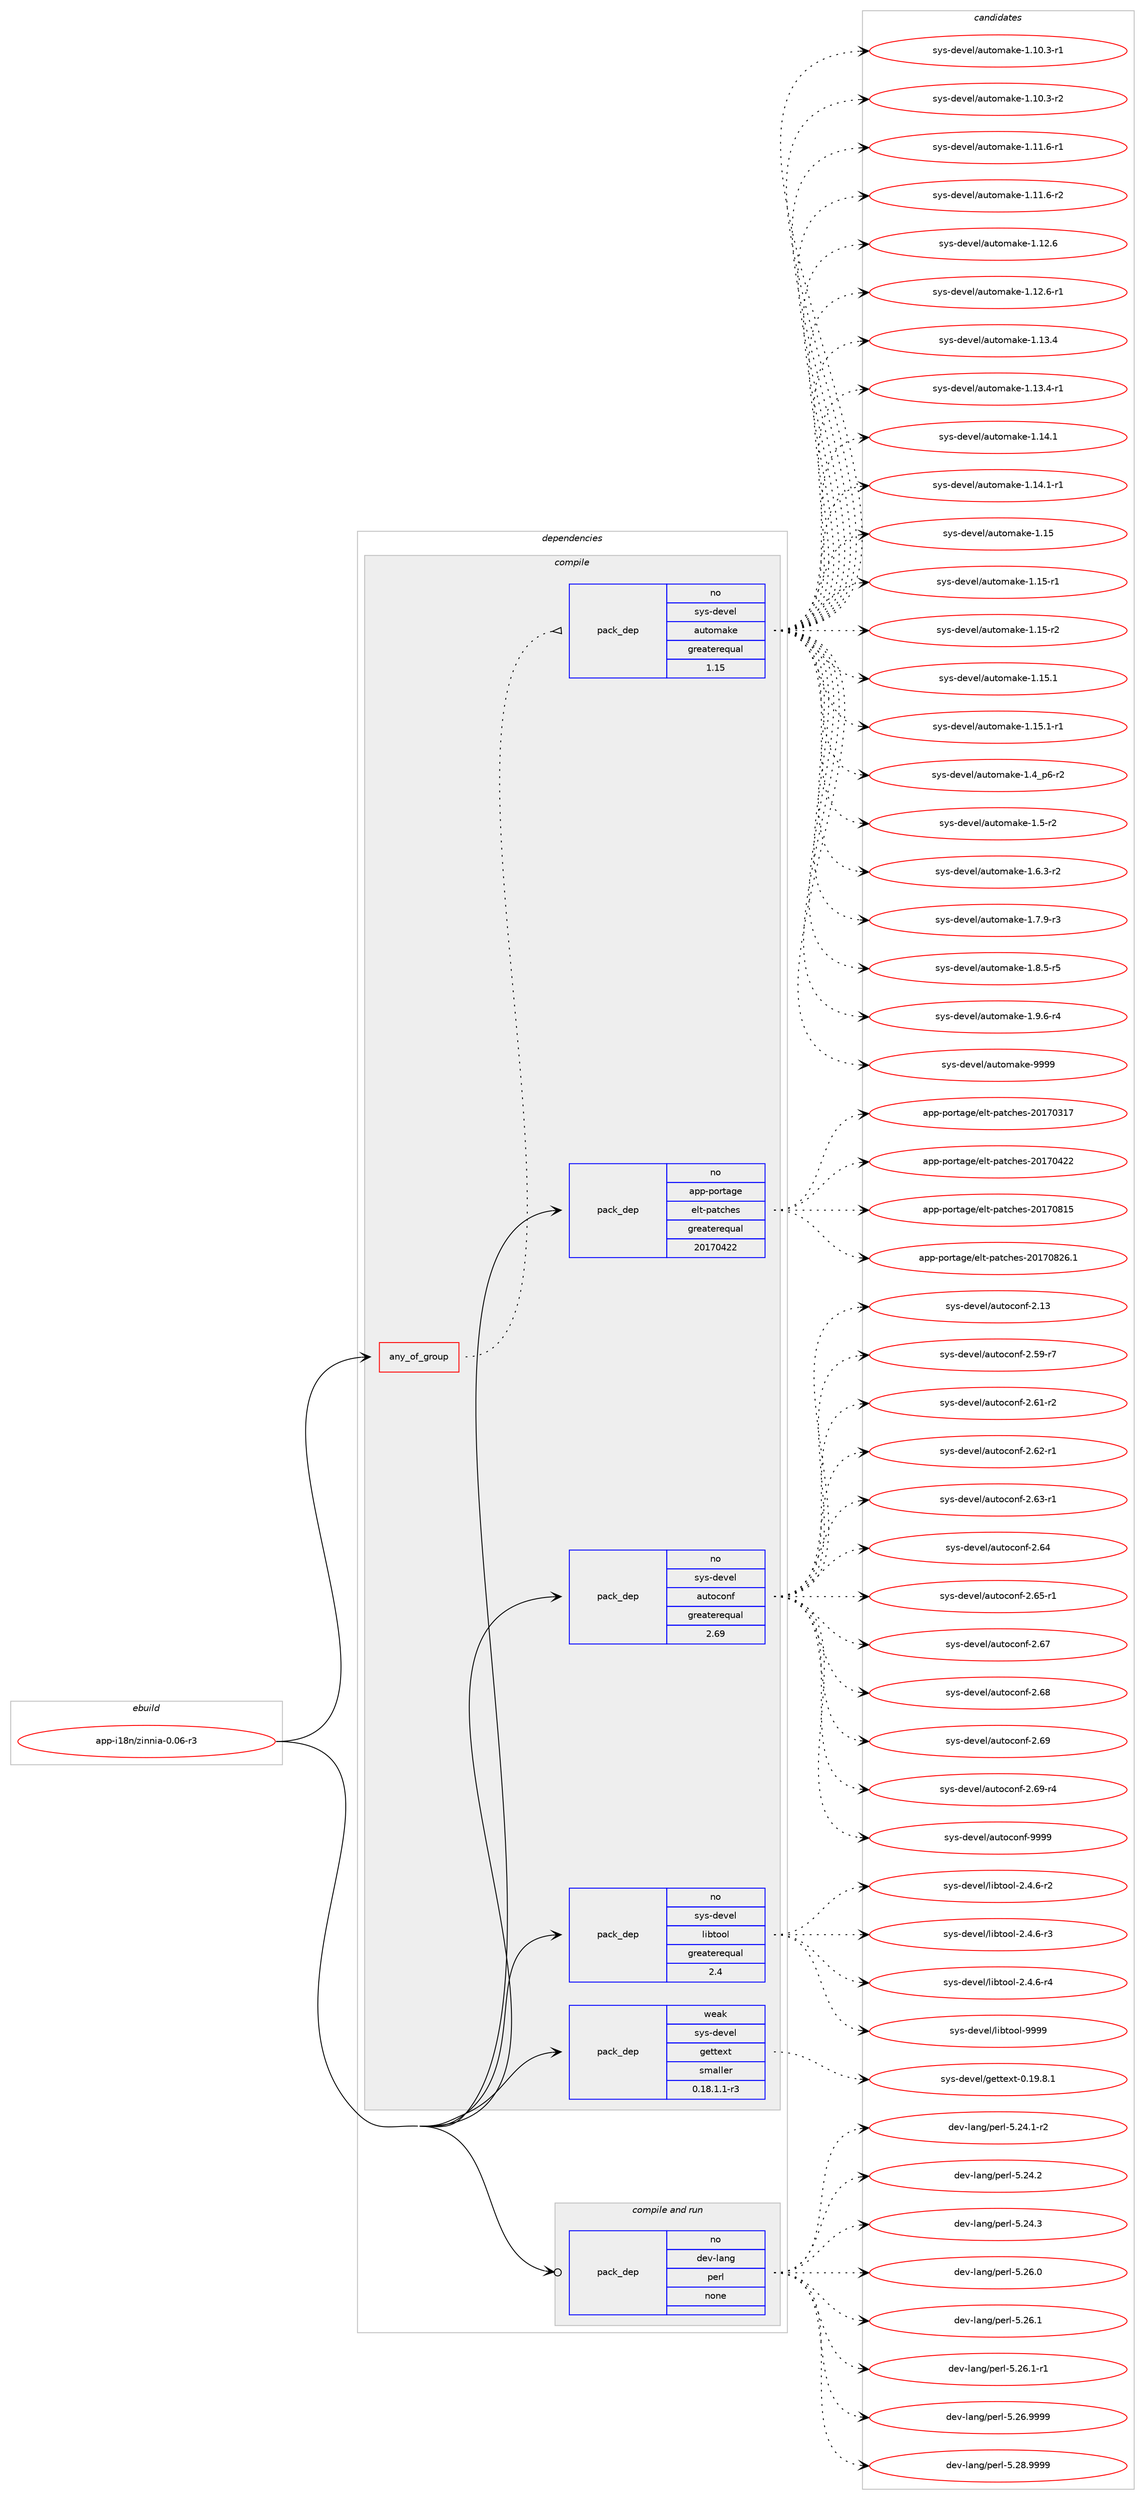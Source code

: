 digraph prolog {

# *************
# Graph options
# *************

newrank=true;
concentrate=true;
compound=true;
graph [rankdir=LR,fontname=Helvetica,fontsize=10,ranksep=1.5];#, ranksep=2.5, nodesep=0.2];
edge  [arrowhead=vee];
node  [fontname=Helvetica,fontsize=10];

# **********
# The ebuild
# **********

subgraph cluster_leftcol {
color=gray;
rank=same;
label=<<i>ebuild</i>>;
id [label="app-i18n/zinnia-0.06-r3", color=red, width=4, href="../app-i18n/zinnia-0.06-r3.svg"];
}

# ****************
# The dependencies
# ****************

subgraph cluster_midcol {
color=gray;
label=<<i>dependencies</i>>;
subgraph cluster_compile {
fillcolor="#eeeeee";
style=filled;
label=<<i>compile</i>>;
subgraph any711 {
dependency44164 [label=<<TABLE BORDER="0" CELLBORDER="1" CELLSPACING="0" CELLPADDING="4"><TR><TD CELLPADDING="10">any_of_group</TD></TR></TABLE>>, shape=none, color=red];subgraph pack31373 {
dependency44165 [label=<<TABLE BORDER="0" CELLBORDER="1" CELLSPACING="0" CELLPADDING="4" WIDTH="220"><TR><TD ROWSPAN="6" CELLPADDING="30">pack_dep</TD></TR><TR><TD WIDTH="110">no</TD></TR><TR><TD>sys-devel</TD></TR><TR><TD>automake</TD></TR><TR><TD>greaterequal</TD></TR><TR><TD>1.15</TD></TR></TABLE>>, shape=none, color=blue];
}
dependency44164:e -> dependency44165:w [weight=20,style="dotted",arrowhead="oinv"];
}
id:e -> dependency44164:w [weight=20,style="solid",arrowhead="vee"];
subgraph pack31374 {
dependency44166 [label=<<TABLE BORDER="0" CELLBORDER="1" CELLSPACING="0" CELLPADDING="4" WIDTH="220"><TR><TD ROWSPAN="6" CELLPADDING="30">pack_dep</TD></TR><TR><TD WIDTH="110">no</TD></TR><TR><TD>app-portage</TD></TR><TR><TD>elt-patches</TD></TR><TR><TD>greaterequal</TD></TR><TR><TD>20170422</TD></TR></TABLE>>, shape=none, color=blue];
}
id:e -> dependency44166:w [weight=20,style="solid",arrowhead="vee"];
subgraph pack31375 {
dependency44167 [label=<<TABLE BORDER="0" CELLBORDER="1" CELLSPACING="0" CELLPADDING="4" WIDTH="220"><TR><TD ROWSPAN="6" CELLPADDING="30">pack_dep</TD></TR><TR><TD WIDTH="110">no</TD></TR><TR><TD>sys-devel</TD></TR><TR><TD>autoconf</TD></TR><TR><TD>greaterequal</TD></TR><TR><TD>2.69</TD></TR></TABLE>>, shape=none, color=blue];
}
id:e -> dependency44167:w [weight=20,style="solid",arrowhead="vee"];
subgraph pack31376 {
dependency44168 [label=<<TABLE BORDER="0" CELLBORDER="1" CELLSPACING="0" CELLPADDING="4" WIDTH="220"><TR><TD ROWSPAN="6" CELLPADDING="30">pack_dep</TD></TR><TR><TD WIDTH="110">no</TD></TR><TR><TD>sys-devel</TD></TR><TR><TD>libtool</TD></TR><TR><TD>greaterequal</TD></TR><TR><TD>2.4</TD></TR></TABLE>>, shape=none, color=blue];
}
id:e -> dependency44168:w [weight=20,style="solid",arrowhead="vee"];
subgraph pack31377 {
dependency44169 [label=<<TABLE BORDER="0" CELLBORDER="1" CELLSPACING="0" CELLPADDING="4" WIDTH="220"><TR><TD ROWSPAN="6" CELLPADDING="30">pack_dep</TD></TR><TR><TD WIDTH="110">weak</TD></TR><TR><TD>sys-devel</TD></TR><TR><TD>gettext</TD></TR><TR><TD>smaller</TD></TR><TR><TD>0.18.1.1-r3</TD></TR></TABLE>>, shape=none, color=blue];
}
id:e -> dependency44169:w [weight=20,style="solid",arrowhead="vee"];
}
subgraph cluster_compileandrun {
fillcolor="#eeeeee";
style=filled;
label=<<i>compile and run</i>>;
subgraph pack31378 {
dependency44170 [label=<<TABLE BORDER="0" CELLBORDER="1" CELLSPACING="0" CELLPADDING="4" WIDTH="220"><TR><TD ROWSPAN="6" CELLPADDING="30">pack_dep</TD></TR><TR><TD WIDTH="110">no</TD></TR><TR><TD>dev-lang</TD></TR><TR><TD>perl</TD></TR><TR><TD>none</TD></TR><TR><TD></TD></TR></TABLE>>, shape=none, color=blue];
}
id:e -> dependency44170:w [weight=20,style="solid",arrowhead="odotvee"];
}
subgraph cluster_run {
fillcolor="#eeeeee";
style=filled;
label=<<i>run</i>>;
}
}

# **************
# The candidates
# **************

subgraph cluster_choices {
rank=same;
color=gray;
label=<<i>candidates</i>>;

subgraph choice31373 {
color=black;
nodesep=1;
choice11512111545100101118101108479711711611110997107101454946494846514511449 [label="sys-devel/automake-1.10.3-r1", color=red, width=4,href="../sys-devel/automake-1.10.3-r1.svg"];
choice11512111545100101118101108479711711611110997107101454946494846514511450 [label="sys-devel/automake-1.10.3-r2", color=red, width=4,href="../sys-devel/automake-1.10.3-r2.svg"];
choice11512111545100101118101108479711711611110997107101454946494946544511449 [label="sys-devel/automake-1.11.6-r1", color=red, width=4,href="../sys-devel/automake-1.11.6-r1.svg"];
choice11512111545100101118101108479711711611110997107101454946494946544511450 [label="sys-devel/automake-1.11.6-r2", color=red, width=4,href="../sys-devel/automake-1.11.6-r2.svg"];
choice1151211154510010111810110847971171161111099710710145494649504654 [label="sys-devel/automake-1.12.6", color=red, width=4,href="../sys-devel/automake-1.12.6.svg"];
choice11512111545100101118101108479711711611110997107101454946495046544511449 [label="sys-devel/automake-1.12.6-r1", color=red, width=4,href="../sys-devel/automake-1.12.6-r1.svg"];
choice1151211154510010111810110847971171161111099710710145494649514652 [label="sys-devel/automake-1.13.4", color=red, width=4,href="../sys-devel/automake-1.13.4.svg"];
choice11512111545100101118101108479711711611110997107101454946495146524511449 [label="sys-devel/automake-1.13.4-r1", color=red, width=4,href="../sys-devel/automake-1.13.4-r1.svg"];
choice1151211154510010111810110847971171161111099710710145494649524649 [label="sys-devel/automake-1.14.1", color=red, width=4,href="../sys-devel/automake-1.14.1.svg"];
choice11512111545100101118101108479711711611110997107101454946495246494511449 [label="sys-devel/automake-1.14.1-r1", color=red, width=4,href="../sys-devel/automake-1.14.1-r1.svg"];
choice115121115451001011181011084797117116111109971071014549464953 [label="sys-devel/automake-1.15", color=red, width=4,href="../sys-devel/automake-1.15.svg"];
choice1151211154510010111810110847971171161111099710710145494649534511449 [label="sys-devel/automake-1.15-r1", color=red, width=4,href="../sys-devel/automake-1.15-r1.svg"];
choice1151211154510010111810110847971171161111099710710145494649534511450 [label="sys-devel/automake-1.15-r2", color=red, width=4,href="../sys-devel/automake-1.15-r2.svg"];
choice1151211154510010111810110847971171161111099710710145494649534649 [label="sys-devel/automake-1.15.1", color=red, width=4,href="../sys-devel/automake-1.15.1.svg"];
choice11512111545100101118101108479711711611110997107101454946495346494511449 [label="sys-devel/automake-1.15.1-r1", color=red, width=4,href="../sys-devel/automake-1.15.1-r1.svg"];
choice115121115451001011181011084797117116111109971071014549465295112544511450 [label="sys-devel/automake-1.4_p6-r2", color=red, width=4,href="../sys-devel/automake-1.4_p6-r2.svg"];
choice11512111545100101118101108479711711611110997107101454946534511450 [label="sys-devel/automake-1.5-r2", color=red, width=4,href="../sys-devel/automake-1.5-r2.svg"];
choice115121115451001011181011084797117116111109971071014549465446514511450 [label="sys-devel/automake-1.6.3-r2", color=red, width=4,href="../sys-devel/automake-1.6.3-r2.svg"];
choice115121115451001011181011084797117116111109971071014549465546574511451 [label="sys-devel/automake-1.7.9-r3", color=red, width=4,href="../sys-devel/automake-1.7.9-r3.svg"];
choice115121115451001011181011084797117116111109971071014549465646534511453 [label="sys-devel/automake-1.8.5-r5", color=red, width=4,href="../sys-devel/automake-1.8.5-r5.svg"];
choice115121115451001011181011084797117116111109971071014549465746544511452 [label="sys-devel/automake-1.9.6-r4", color=red, width=4,href="../sys-devel/automake-1.9.6-r4.svg"];
choice115121115451001011181011084797117116111109971071014557575757 [label="sys-devel/automake-9999", color=red, width=4,href="../sys-devel/automake-9999.svg"];
dependency44165:e -> choice11512111545100101118101108479711711611110997107101454946494846514511449:w [style=dotted,weight="100"];
dependency44165:e -> choice11512111545100101118101108479711711611110997107101454946494846514511450:w [style=dotted,weight="100"];
dependency44165:e -> choice11512111545100101118101108479711711611110997107101454946494946544511449:w [style=dotted,weight="100"];
dependency44165:e -> choice11512111545100101118101108479711711611110997107101454946494946544511450:w [style=dotted,weight="100"];
dependency44165:e -> choice1151211154510010111810110847971171161111099710710145494649504654:w [style=dotted,weight="100"];
dependency44165:e -> choice11512111545100101118101108479711711611110997107101454946495046544511449:w [style=dotted,weight="100"];
dependency44165:e -> choice1151211154510010111810110847971171161111099710710145494649514652:w [style=dotted,weight="100"];
dependency44165:e -> choice11512111545100101118101108479711711611110997107101454946495146524511449:w [style=dotted,weight="100"];
dependency44165:e -> choice1151211154510010111810110847971171161111099710710145494649524649:w [style=dotted,weight="100"];
dependency44165:e -> choice11512111545100101118101108479711711611110997107101454946495246494511449:w [style=dotted,weight="100"];
dependency44165:e -> choice115121115451001011181011084797117116111109971071014549464953:w [style=dotted,weight="100"];
dependency44165:e -> choice1151211154510010111810110847971171161111099710710145494649534511449:w [style=dotted,weight="100"];
dependency44165:e -> choice1151211154510010111810110847971171161111099710710145494649534511450:w [style=dotted,weight="100"];
dependency44165:e -> choice1151211154510010111810110847971171161111099710710145494649534649:w [style=dotted,weight="100"];
dependency44165:e -> choice11512111545100101118101108479711711611110997107101454946495346494511449:w [style=dotted,weight="100"];
dependency44165:e -> choice115121115451001011181011084797117116111109971071014549465295112544511450:w [style=dotted,weight="100"];
dependency44165:e -> choice11512111545100101118101108479711711611110997107101454946534511450:w [style=dotted,weight="100"];
dependency44165:e -> choice115121115451001011181011084797117116111109971071014549465446514511450:w [style=dotted,weight="100"];
dependency44165:e -> choice115121115451001011181011084797117116111109971071014549465546574511451:w [style=dotted,weight="100"];
dependency44165:e -> choice115121115451001011181011084797117116111109971071014549465646534511453:w [style=dotted,weight="100"];
dependency44165:e -> choice115121115451001011181011084797117116111109971071014549465746544511452:w [style=dotted,weight="100"];
dependency44165:e -> choice115121115451001011181011084797117116111109971071014557575757:w [style=dotted,weight="100"];
}
subgraph choice31374 {
color=black;
nodesep=1;
choice97112112451121111141169710310147101108116451129711699104101115455048495548514955 [label="app-portage/elt-patches-20170317", color=red, width=4,href="../app-portage/elt-patches-20170317.svg"];
choice97112112451121111141169710310147101108116451129711699104101115455048495548525050 [label="app-portage/elt-patches-20170422", color=red, width=4,href="../app-portage/elt-patches-20170422.svg"];
choice97112112451121111141169710310147101108116451129711699104101115455048495548564953 [label="app-portage/elt-patches-20170815", color=red, width=4,href="../app-portage/elt-patches-20170815.svg"];
choice971121124511211111411697103101471011081164511297116991041011154550484955485650544649 [label="app-portage/elt-patches-20170826.1", color=red, width=4,href="../app-portage/elt-patches-20170826.1.svg"];
dependency44166:e -> choice97112112451121111141169710310147101108116451129711699104101115455048495548514955:w [style=dotted,weight="100"];
dependency44166:e -> choice97112112451121111141169710310147101108116451129711699104101115455048495548525050:w [style=dotted,weight="100"];
dependency44166:e -> choice97112112451121111141169710310147101108116451129711699104101115455048495548564953:w [style=dotted,weight="100"];
dependency44166:e -> choice971121124511211111411697103101471011081164511297116991041011154550484955485650544649:w [style=dotted,weight="100"];
}
subgraph choice31375 {
color=black;
nodesep=1;
choice115121115451001011181011084797117116111991111101024550464951 [label="sys-devel/autoconf-2.13", color=red, width=4,href="../sys-devel/autoconf-2.13.svg"];
choice1151211154510010111810110847971171161119911111010245504653574511455 [label="sys-devel/autoconf-2.59-r7", color=red, width=4,href="../sys-devel/autoconf-2.59-r7.svg"];
choice1151211154510010111810110847971171161119911111010245504654494511450 [label="sys-devel/autoconf-2.61-r2", color=red, width=4,href="../sys-devel/autoconf-2.61-r2.svg"];
choice1151211154510010111810110847971171161119911111010245504654504511449 [label="sys-devel/autoconf-2.62-r1", color=red, width=4,href="../sys-devel/autoconf-2.62-r1.svg"];
choice1151211154510010111810110847971171161119911111010245504654514511449 [label="sys-devel/autoconf-2.63-r1", color=red, width=4,href="../sys-devel/autoconf-2.63-r1.svg"];
choice115121115451001011181011084797117116111991111101024550465452 [label="sys-devel/autoconf-2.64", color=red, width=4,href="../sys-devel/autoconf-2.64.svg"];
choice1151211154510010111810110847971171161119911111010245504654534511449 [label="sys-devel/autoconf-2.65-r1", color=red, width=4,href="../sys-devel/autoconf-2.65-r1.svg"];
choice115121115451001011181011084797117116111991111101024550465455 [label="sys-devel/autoconf-2.67", color=red, width=4,href="../sys-devel/autoconf-2.67.svg"];
choice115121115451001011181011084797117116111991111101024550465456 [label="sys-devel/autoconf-2.68", color=red, width=4,href="../sys-devel/autoconf-2.68.svg"];
choice115121115451001011181011084797117116111991111101024550465457 [label="sys-devel/autoconf-2.69", color=red, width=4,href="../sys-devel/autoconf-2.69.svg"];
choice1151211154510010111810110847971171161119911111010245504654574511452 [label="sys-devel/autoconf-2.69-r4", color=red, width=4,href="../sys-devel/autoconf-2.69-r4.svg"];
choice115121115451001011181011084797117116111991111101024557575757 [label="sys-devel/autoconf-9999", color=red, width=4,href="../sys-devel/autoconf-9999.svg"];
dependency44167:e -> choice115121115451001011181011084797117116111991111101024550464951:w [style=dotted,weight="100"];
dependency44167:e -> choice1151211154510010111810110847971171161119911111010245504653574511455:w [style=dotted,weight="100"];
dependency44167:e -> choice1151211154510010111810110847971171161119911111010245504654494511450:w [style=dotted,weight="100"];
dependency44167:e -> choice1151211154510010111810110847971171161119911111010245504654504511449:w [style=dotted,weight="100"];
dependency44167:e -> choice1151211154510010111810110847971171161119911111010245504654514511449:w [style=dotted,weight="100"];
dependency44167:e -> choice115121115451001011181011084797117116111991111101024550465452:w [style=dotted,weight="100"];
dependency44167:e -> choice1151211154510010111810110847971171161119911111010245504654534511449:w [style=dotted,weight="100"];
dependency44167:e -> choice115121115451001011181011084797117116111991111101024550465455:w [style=dotted,weight="100"];
dependency44167:e -> choice115121115451001011181011084797117116111991111101024550465456:w [style=dotted,weight="100"];
dependency44167:e -> choice115121115451001011181011084797117116111991111101024550465457:w [style=dotted,weight="100"];
dependency44167:e -> choice1151211154510010111810110847971171161119911111010245504654574511452:w [style=dotted,weight="100"];
dependency44167:e -> choice115121115451001011181011084797117116111991111101024557575757:w [style=dotted,weight="100"];
}
subgraph choice31376 {
color=black;
nodesep=1;
choice1151211154510010111810110847108105981161111111084550465246544511450 [label="sys-devel/libtool-2.4.6-r2", color=red, width=4,href="../sys-devel/libtool-2.4.6-r2.svg"];
choice1151211154510010111810110847108105981161111111084550465246544511451 [label="sys-devel/libtool-2.4.6-r3", color=red, width=4,href="../sys-devel/libtool-2.4.6-r3.svg"];
choice1151211154510010111810110847108105981161111111084550465246544511452 [label="sys-devel/libtool-2.4.6-r4", color=red, width=4,href="../sys-devel/libtool-2.4.6-r4.svg"];
choice1151211154510010111810110847108105981161111111084557575757 [label="sys-devel/libtool-9999", color=red, width=4,href="../sys-devel/libtool-9999.svg"];
dependency44168:e -> choice1151211154510010111810110847108105981161111111084550465246544511450:w [style=dotted,weight="100"];
dependency44168:e -> choice1151211154510010111810110847108105981161111111084550465246544511451:w [style=dotted,weight="100"];
dependency44168:e -> choice1151211154510010111810110847108105981161111111084550465246544511452:w [style=dotted,weight="100"];
dependency44168:e -> choice1151211154510010111810110847108105981161111111084557575757:w [style=dotted,weight="100"];
}
subgraph choice31377 {
color=black;
nodesep=1;
choice1151211154510010111810110847103101116116101120116454846495746564649 [label="sys-devel/gettext-0.19.8.1", color=red, width=4,href="../sys-devel/gettext-0.19.8.1.svg"];
dependency44169:e -> choice1151211154510010111810110847103101116116101120116454846495746564649:w [style=dotted,weight="100"];
}
subgraph choice31378 {
color=black;
nodesep=1;
choice100101118451089711010347112101114108455346505246494511450 [label="dev-lang/perl-5.24.1-r2", color=red, width=4,href="../dev-lang/perl-5.24.1-r2.svg"];
choice10010111845108971101034711210111410845534650524650 [label="dev-lang/perl-5.24.2", color=red, width=4,href="../dev-lang/perl-5.24.2.svg"];
choice10010111845108971101034711210111410845534650524651 [label="dev-lang/perl-5.24.3", color=red, width=4,href="../dev-lang/perl-5.24.3.svg"];
choice10010111845108971101034711210111410845534650544648 [label="dev-lang/perl-5.26.0", color=red, width=4,href="../dev-lang/perl-5.26.0.svg"];
choice10010111845108971101034711210111410845534650544649 [label="dev-lang/perl-5.26.1", color=red, width=4,href="../dev-lang/perl-5.26.1.svg"];
choice100101118451089711010347112101114108455346505446494511449 [label="dev-lang/perl-5.26.1-r1", color=red, width=4,href="../dev-lang/perl-5.26.1-r1.svg"];
choice10010111845108971101034711210111410845534650544657575757 [label="dev-lang/perl-5.26.9999", color=red, width=4,href="../dev-lang/perl-5.26.9999.svg"];
choice10010111845108971101034711210111410845534650564657575757 [label="dev-lang/perl-5.28.9999", color=red, width=4,href="../dev-lang/perl-5.28.9999.svg"];
dependency44170:e -> choice100101118451089711010347112101114108455346505246494511450:w [style=dotted,weight="100"];
dependency44170:e -> choice10010111845108971101034711210111410845534650524650:w [style=dotted,weight="100"];
dependency44170:e -> choice10010111845108971101034711210111410845534650524651:w [style=dotted,weight="100"];
dependency44170:e -> choice10010111845108971101034711210111410845534650544648:w [style=dotted,weight="100"];
dependency44170:e -> choice10010111845108971101034711210111410845534650544649:w [style=dotted,weight="100"];
dependency44170:e -> choice100101118451089711010347112101114108455346505446494511449:w [style=dotted,weight="100"];
dependency44170:e -> choice10010111845108971101034711210111410845534650544657575757:w [style=dotted,weight="100"];
dependency44170:e -> choice10010111845108971101034711210111410845534650564657575757:w [style=dotted,weight="100"];
}
}

}
